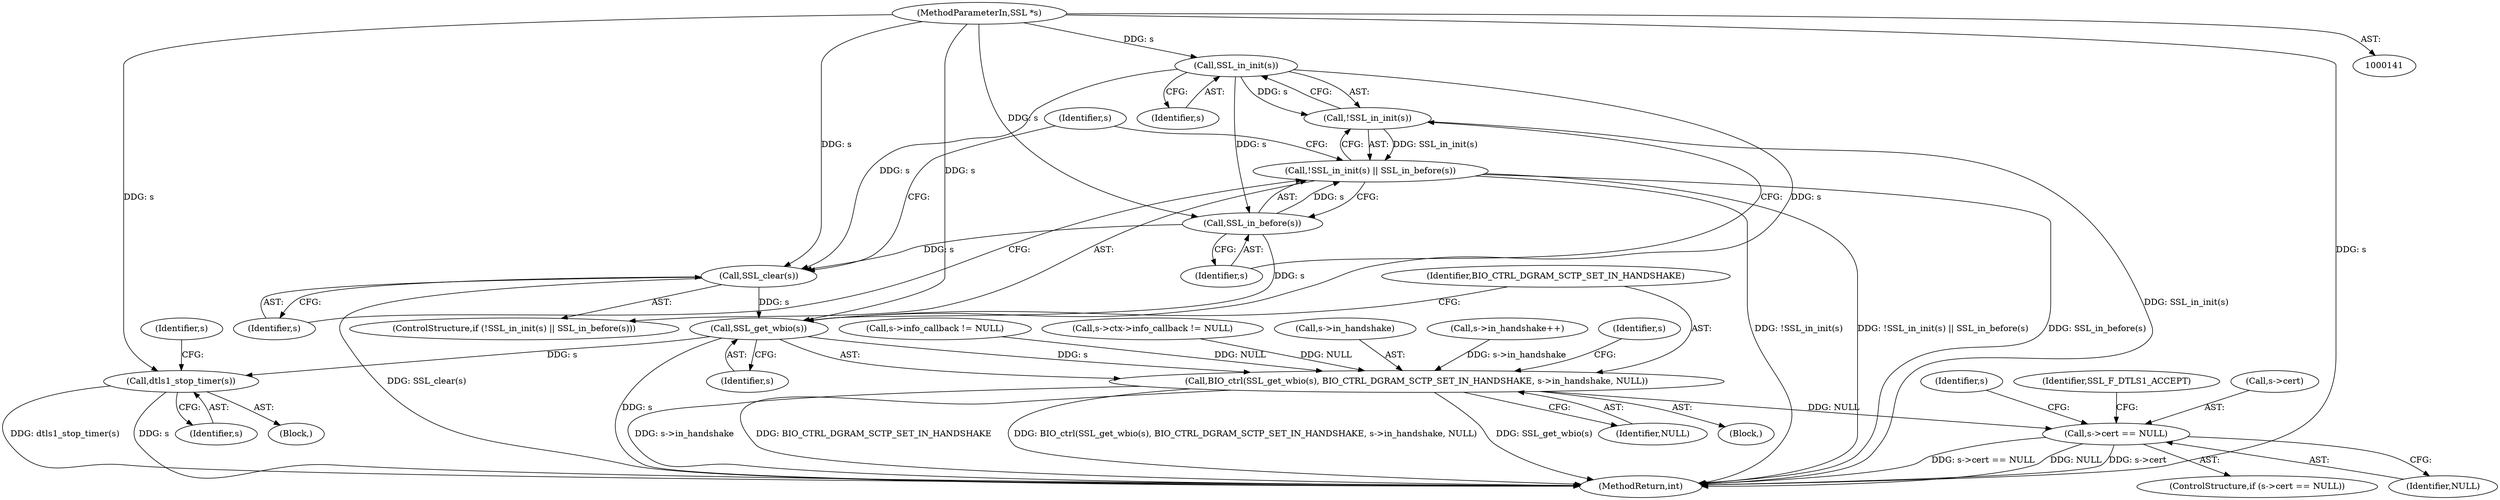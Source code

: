 digraph "0_openssl_ce325c60c74b0fa784f5872404b722e120e5cab0@pointer" {
"1000220" [label="(Call,SSL_in_init(s))"];
"1000142" [label="(MethodParameterIn,SSL *s)"];
"1000219" [label="(Call,!SSL_in_init(s))"];
"1000218" [label="(Call,!SSL_in_init(s) || SSL_in_before(s))"];
"1000222" [label="(Call,SSL_in_before(s))"];
"1000224" [label="(Call,SSL_clear(s))"];
"1000234" [label="(Call,SSL_get_wbio(s))"];
"1000233" [label="(Call,BIO_ctrl(SSL_get_wbio(s), BIO_CTRL_DGRAM_SCTP_SET_IN_HANDSHAKE, s->in_handshake, NULL))"];
"1000242" [label="(Call,s->cert == NULL)"];
"1000259" [label="(Call,dtls1_stop_timer(s))"];
"1000263" [label="(Identifier,s)"];
"1000219" [label="(Call,!SSL_in_init(s))"];
"1000143" [label="(Block,)"];
"1000222" [label="(Call,SSL_in_before(s))"];
"1000258" [label="(Block,)"];
"1000221" [label="(Identifier,s)"];
"1000224" [label="(Call,SSL_clear(s))"];
"1000180" [label="(Call,s->info_callback != NULL)"];
"1000142" [label="(MethodParameterIn,SSL *s)"];
"1000249" [label="(Identifier,SSL_F_DTLS1_ACCEPT)"];
"1000260" [label="(Identifier,s)"];
"1000192" [label="(Call,s->ctx->info_callback != NULL)"];
"1000218" [label="(Call,!SSL_in_init(s) || SSL_in_before(s))"];
"1000270" [label="(MethodReturn,int)"];
"1000220" [label="(Call,SSL_in_init(s))"];
"1000234" [label="(Call,SSL_get_wbio(s))"];
"1000246" [label="(Identifier,NULL)"];
"1000237" [label="(Call,s->in_handshake)"];
"1000213" [label="(Call,s->in_handshake++)"];
"1000244" [label="(Identifier,s)"];
"1000225" [label="(Identifier,s)"];
"1000223" [label="(Identifier,s)"];
"1000233" [label="(Call,BIO_ctrl(SSL_get_wbio(s), BIO_CTRL_DGRAM_SCTP_SET_IN_HANDSHAKE, s->in_handshake, NULL))"];
"1000243" [label="(Call,s->cert)"];
"1000242" [label="(Call,s->cert == NULL)"];
"1000235" [label="(Identifier,s)"];
"1000236" [label="(Identifier,BIO_CTRL_DGRAM_SCTP_SET_IN_HANDSHAKE)"];
"1000241" [label="(ControlStructure,if (s->cert == NULL))"];
"1000256" [label="(Identifier,s)"];
"1000259" [label="(Call,dtls1_stop_timer(s))"];
"1000229" [label="(Identifier,s)"];
"1000217" [label="(ControlStructure,if (!SSL_in_init(s) || SSL_in_before(s)))"];
"1000240" [label="(Identifier,NULL)"];
"1000220" -> "1000219"  [label="AST: "];
"1000220" -> "1000221"  [label="CFG: "];
"1000221" -> "1000220"  [label="AST: "];
"1000219" -> "1000220"  [label="CFG: "];
"1000220" -> "1000219"  [label="DDG: s"];
"1000142" -> "1000220"  [label="DDG: s"];
"1000220" -> "1000222"  [label="DDG: s"];
"1000220" -> "1000224"  [label="DDG: s"];
"1000220" -> "1000234"  [label="DDG: s"];
"1000142" -> "1000141"  [label="AST: "];
"1000142" -> "1000270"  [label="DDG: s"];
"1000142" -> "1000222"  [label="DDG: s"];
"1000142" -> "1000224"  [label="DDG: s"];
"1000142" -> "1000234"  [label="DDG: s"];
"1000142" -> "1000259"  [label="DDG: s"];
"1000219" -> "1000218"  [label="AST: "];
"1000223" -> "1000219"  [label="CFG: "];
"1000218" -> "1000219"  [label="CFG: "];
"1000219" -> "1000270"  [label="DDG: SSL_in_init(s)"];
"1000219" -> "1000218"  [label="DDG: SSL_in_init(s)"];
"1000218" -> "1000217"  [label="AST: "];
"1000218" -> "1000222"  [label="CFG: "];
"1000222" -> "1000218"  [label="AST: "];
"1000225" -> "1000218"  [label="CFG: "];
"1000229" -> "1000218"  [label="CFG: "];
"1000218" -> "1000270"  [label="DDG: !SSL_in_init(s)"];
"1000218" -> "1000270"  [label="DDG: !SSL_in_init(s) || SSL_in_before(s)"];
"1000218" -> "1000270"  [label="DDG: SSL_in_before(s)"];
"1000222" -> "1000218"  [label="DDG: s"];
"1000222" -> "1000223"  [label="CFG: "];
"1000223" -> "1000222"  [label="AST: "];
"1000222" -> "1000224"  [label="DDG: s"];
"1000222" -> "1000234"  [label="DDG: s"];
"1000224" -> "1000217"  [label="AST: "];
"1000224" -> "1000225"  [label="CFG: "];
"1000225" -> "1000224"  [label="AST: "];
"1000229" -> "1000224"  [label="CFG: "];
"1000224" -> "1000270"  [label="DDG: SSL_clear(s)"];
"1000224" -> "1000234"  [label="DDG: s"];
"1000234" -> "1000233"  [label="AST: "];
"1000234" -> "1000235"  [label="CFG: "];
"1000235" -> "1000234"  [label="AST: "];
"1000236" -> "1000234"  [label="CFG: "];
"1000234" -> "1000270"  [label="DDG: s"];
"1000234" -> "1000233"  [label="DDG: s"];
"1000234" -> "1000259"  [label="DDG: s"];
"1000233" -> "1000143"  [label="AST: "];
"1000233" -> "1000240"  [label="CFG: "];
"1000236" -> "1000233"  [label="AST: "];
"1000237" -> "1000233"  [label="AST: "];
"1000240" -> "1000233"  [label="AST: "];
"1000244" -> "1000233"  [label="CFG: "];
"1000233" -> "1000270"  [label="DDG: s->in_handshake"];
"1000233" -> "1000270"  [label="DDG: BIO_CTRL_DGRAM_SCTP_SET_IN_HANDSHAKE"];
"1000233" -> "1000270"  [label="DDG: BIO_ctrl(SSL_get_wbio(s), BIO_CTRL_DGRAM_SCTP_SET_IN_HANDSHAKE, s->in_handshake, NULL)"];
"1000233" -> "1000270"  [label="DDG: SSL_get_wbio(s)"];
"1000213" -> "1000233"  [label="DDG: s->in_handshake"];
"1000180" -> "1000233"  [label="DDG: NULL"];
"1000192" -> "1000233"  [label="DDG: NULL"];
"1000233" -> "1000242"  [label="DDG: NULL"];
"1000242" -> "1000241"  [label="AST: "];
"1000242" -> "1000246"  [label="CFG: "];
"1000243" -> "1000242"  [label="AST: "];
"1000246" -> "1000242"  [label="AST: "];
"1000249" -> "1000242"  [label="CFG: "];
"1000256" -> "1000242"  [label="CFG: "];
"1000242" -> "1000270"  [label="DDG: s->cert == NULL"];
"1000242" -> "1000270"  [label="DDG: NULL"];
"1000242" -> "1000270"  [label="DDG: s->cert"];
"1000259" -> "1000258"  [label="AST: "];
"1000259" -> "1000260"  [label="CFG: "];
"1000260" -> "1000259"  [label="AST: "];
"1000263" -> "1000259"  [label="CFG: "];
"1000259" -> "1000270"  [label="DDG: dtls1_stop_timer(s)"];
"1000259" -> "1000270"  [label="DDG: s"];
}
